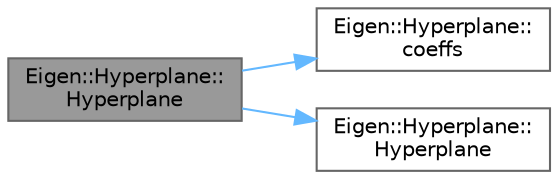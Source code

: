 digraph "Eigen::Hyperplane::Hyperplane"
{
 // LATEX_PDF_SIZE
  bgcolor="transparent";
  edge [fontname=Helvetica,fontsize=10,labelfontname=Helvetica,labelfontsize=10];
  node [fontname=Helvetica,fontsize=10,shape=box,height=0.2,width=0.4];
  rankdir="LR";
  Node1 [id="Node000001",label="Eigen::Hyperplane::\lHyperplane",height=0.2,width=0.4,color="gray40", fillcolor="grey60", style="filled", fontcolor="black",tooltip=" "];
  Node1 -> Node2 [id="edge3_Node000001_Node000002",color="steelblue1",style="solid",tooltip=" "];
  Node2 [id="Node000002",label="Eigen::Hyperplane::\lcoeffs",height=0.2,width=0.4,color="grey40", fillcolor="white", style="filled",URL="$class_eigen_1_1_hyperplane.html#a95185e331180af43117d12c7c13bf6ae",tooltip=" "];
  Node1 -> Node3 [id="edge4_Node000001_Node000003",color="steelblue1",style="solid",tooltip=" "];
  Node3 [id="Node000003",label="Eigen::Hyperplane::\lHyperplane",height=0.2,width=0.4,color="grey40", fillcolor="white", style="filled",URL="$class_eigen_1_1_hyperplane.html#a98d2a770332eec864a897a8ef5bb6025",tooltip=" "];
}
